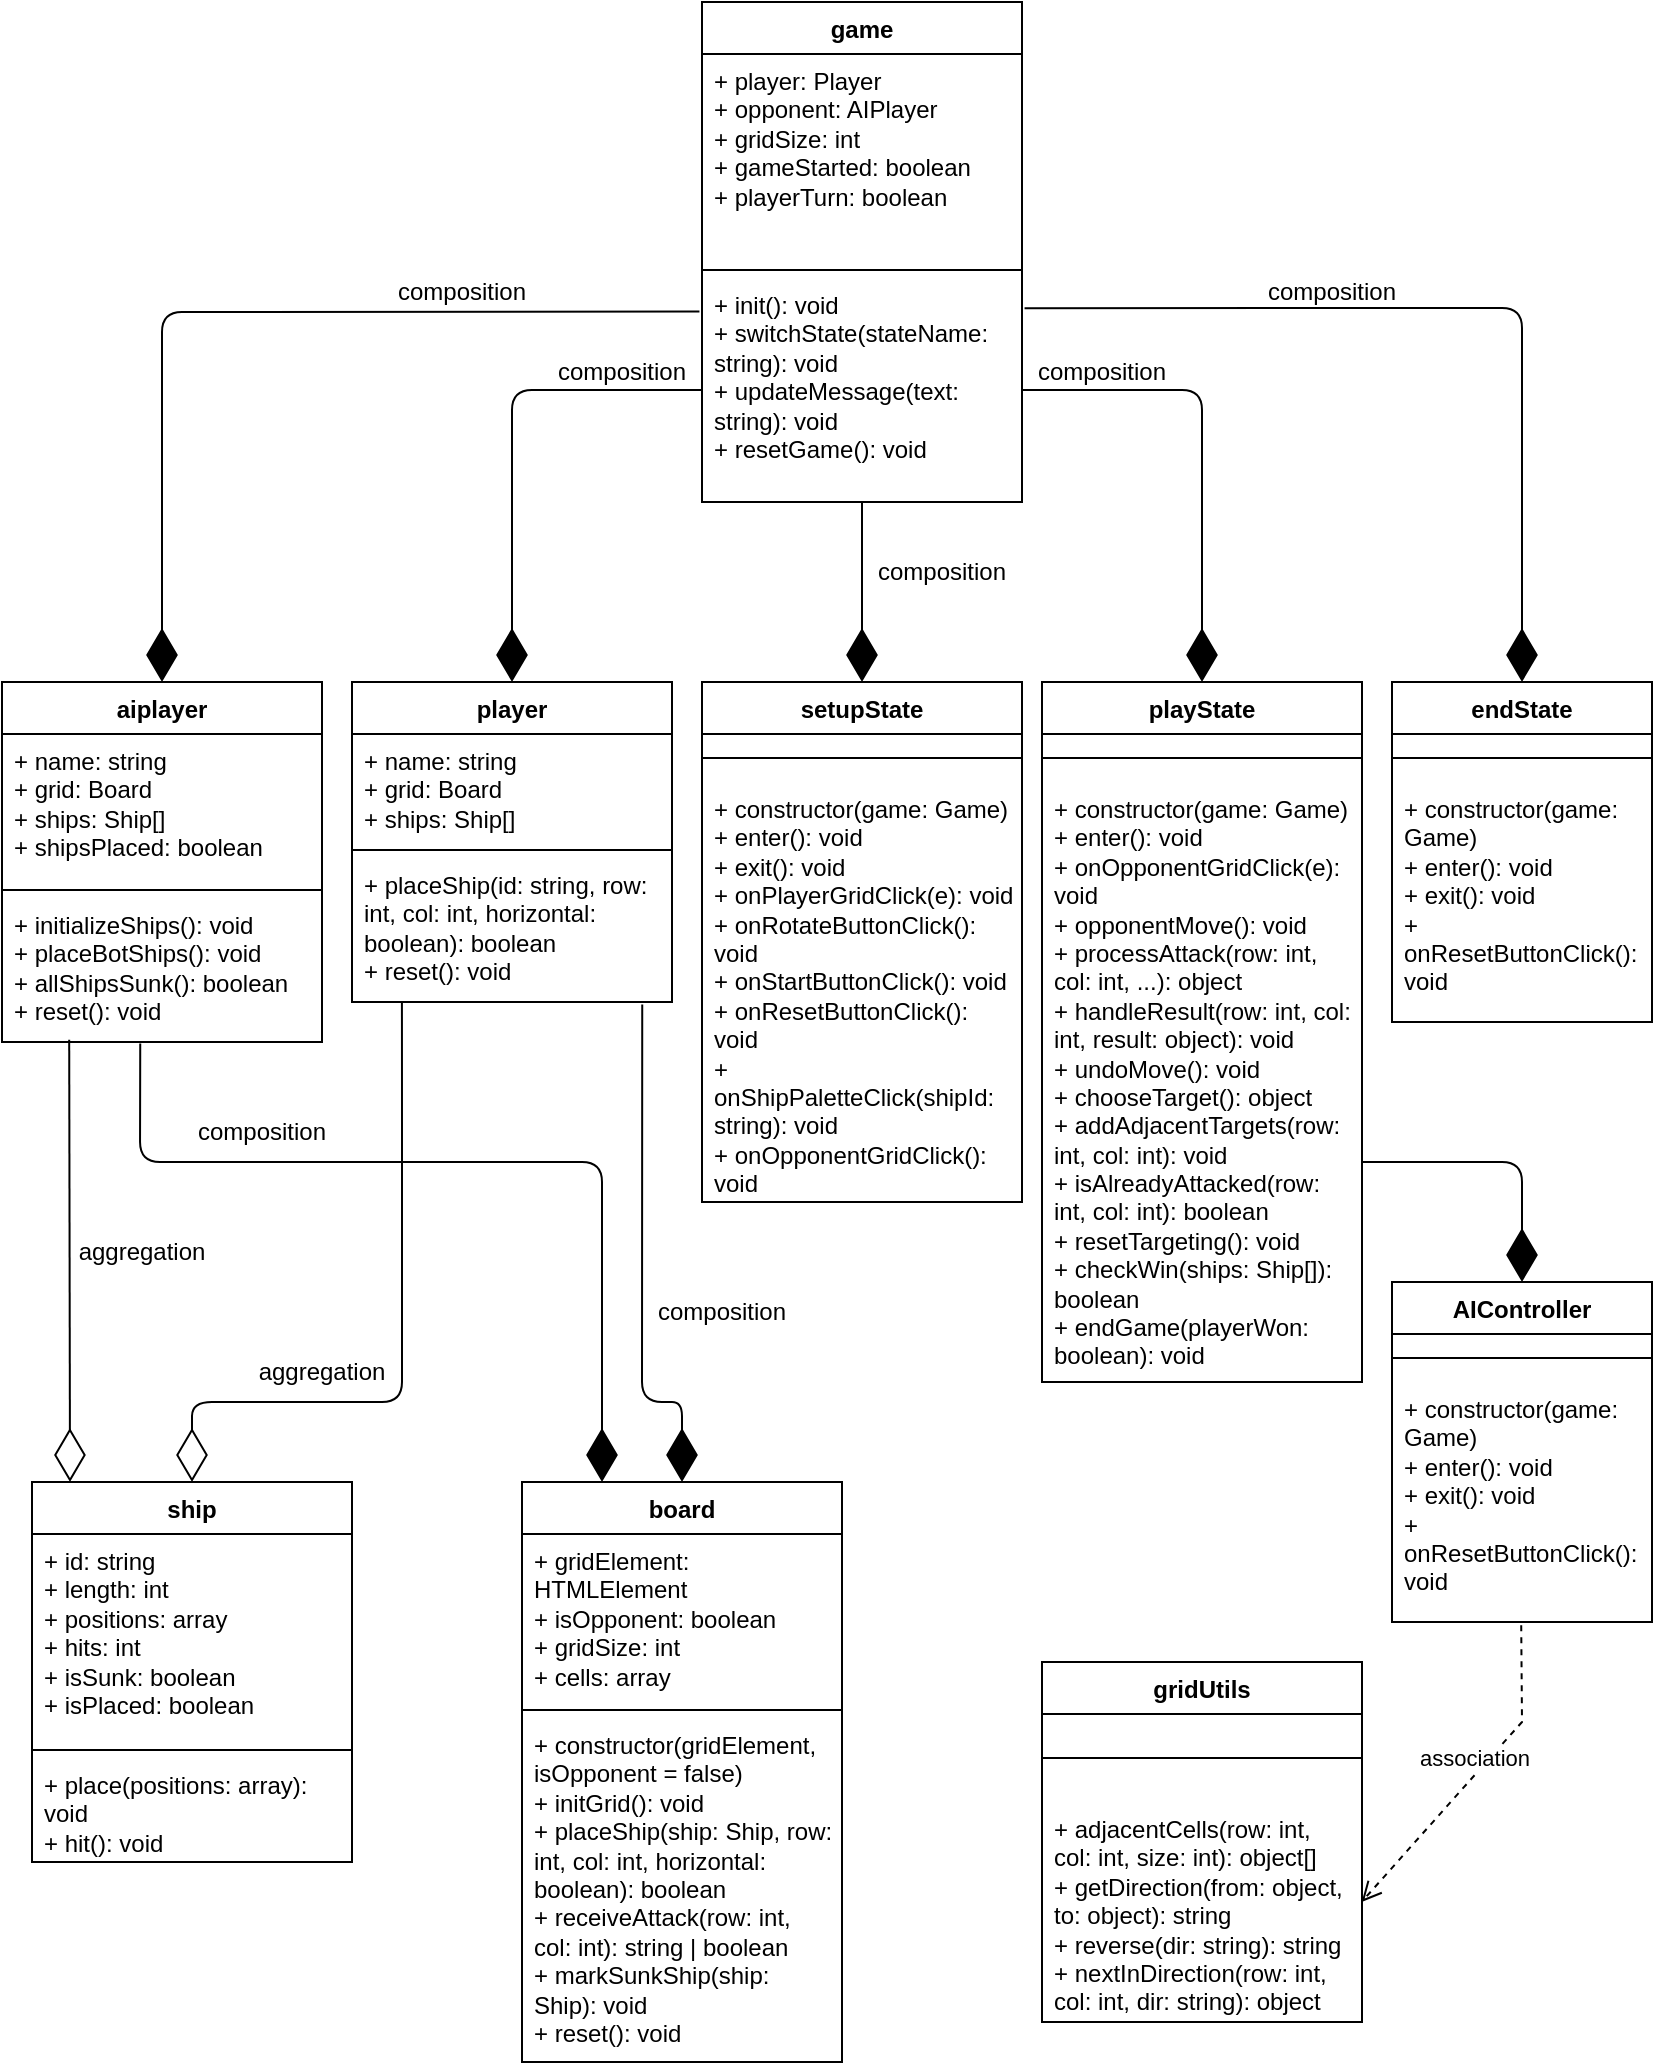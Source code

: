<mxfile>
    <diagram id="vabYMPFkQnssgHv7mL40" name="Page-2">
        <mxGraphModel dx="405" dy="751" grid="1" gridSize="10" guides="1" tooltips="1" connect="1" arrows="1" fold="1" page="1" pageScale="1" pageWidth="850" pageHeight="1100" math="0" shadow="0">
            <root>
                <mxCell id="0"/>
                <mxCell id="1" parent="0"/>
                <mxCell id="3m-LJhXc09wbWOtRdhgQ-13" value="game" style="swimlane;fontStyle=1;align=center;verticalAlign=top;childLayout=stackLayout;horizontal=1;startSize=26;horizontalStack=0;resizeParent=1;resizeParentMax=0;resizeLast=0;collapsible=1;marginBottom=0;whiteSpace=wrap;html=1;" parent="1" vertex="1">
                    <mxGeometry x="360" y="20" width="160" height="250" as="geometry"/>
                </mxCell>
                <mxCell id="3m-LJhXc09wbWOtRdhgQ-14" value="+ player: Player&amp;nbsp;&lt;div&gt;+ opponent: AIPlayer&lt;/div&gt;&lt;div&gt;+ gridSize: int&lt;/div&gt;&lt;div&gt;+ gameStarted: boolean&lt;/div&gt;&lt;div&gt;+ playerTurn: boolean&lt;/div&gt;" style="text;strokeColor=none;fillColor=none;align=left;verticalAlign=top;spacingLeft=4;spacingRight=4;overflow=hidden;rotatable=0;points=[[0,0.5],[1,0.5]];portConstraint=eastwest;whiteSpace=wrap;html=1;" parent="3m-LJhXc09wbWOtRdhgQ-13" vertex="1">
                    <mxGeometry y="26" width="160" height="104" as="geometry"/>
                </mxCell>
                <mxCell id="3m-LJhXc09wbWOtRdhgQ-15" value="" style="line;strokeWidth=1;fillColor=none;align=left;verticalAlign=middle;spacingTop=-1;spacingLeft=3;spacingRight=3;rotatable=0;labelPosition=right;points=[];portConstraint=eastwest;strokeColor=inherit;" parent="3m-LJhXc09wbWOtRdhgQ-13" vertex="1">
                    <mxGeometry y="130" width="160" height="8" as="geometry"/>
                </mxCell>
                <mxCell id="3m-LJhXc09wbWOtRdhgQ-16" value="+ init(): void&lt;div&gt;+ switchState(stateName: string): void&lt;/div&gt;&lt;div&gt;+&amp;nbsp;&lt;span style=&quot;background-color: transparent;&quot;&gt;updateMessage(text: string): void&lt;/span&gt;&lt;/div&gt;&lt;div&gt;+ resetGame(): void&lt;/div&gt;" style="text;strokeColor=none;fillColor=none;align=left;verticalAlign=top;spacingLeft=4;spacingRight=4;overflow=hidden;rotatable=0;points=[[0,0.5],[1,0.5]];portConstraint=eastwest;whiteSpace=wrap;html=1;" parent="3m-LJhXc09wbWOtRdhgQ-13" vertex="1">
                    <mxGeometry y="138" width="160" height="112" as="geometry"/>
                </mxCell>
                <mxCell id="3m-LJhXc09wbWOtRdhgQ-21" value="player" style="swimlane;fontStyle=1;align=center;verticalAlign=top;childLayout=stackLayout;horizontal=1;startSize=26;horizontalStack=0;resizeParent=1;resizeParentMax=0;resizeLast=0;collapsible=1;marginBottom=0;whiteSpace=wrap;html=1;" parent="1" vertex="1">
                    <mxGeometry x="185" y="360" width="160" height="160" as="geometry"/>
                </mxCell>
                <mxCell id="3m-LJhXc09wbWOtRdhgQ-22" value="&lt;div&gt;&lt;font color=&quot;#000000&quot;&gt;+ name: string&lt;/font&gt;&lt;/div&gt;&lt;div&gt;&lt;font color=&quot;#000000&quot;&gt;+ grid: Board&lt;/font&gt;&lt;/div&gt;&lt;div&gt;&lt;font color=&quot;#000000&quot;&gt;+ ships: Ship[]&lt;/font&gt;&lt;/div&gt;" style="text;strokeColor=none;fillColor=none;align=left;verticalAlign=top;spacingLeft=4;spacingRight=4;overflow=hidden;rotatable=0;points=[[0,0.5],[1,0.5]];portConstraint=eastwest;whiteSpace=wrap;html=1;" parent="3m-LJhXc09wbWOtRdhgQ-21" vertex="1">
                    <mxGeometry y="26" width="160" height="54" as="geometry"/>
                </mxCell>
                <mxCell id="3m-LJhXc09wbWOtRdhgQ-23" value="" style="line;strokeWidth=1;fillColor=none;align=left;verticalAlign=middle;spacingTop=-1;spacingLeft=3;spacingRight=3;rotatable=0;labelPosition=right;points=[];portConstraint=eastwest;strokeColor=inherit;" parent="3m-LJhXc09wbWOtRdhgQ-21" vertex="1">
                    <mxGeometry y="80" width="160" height="8" as="geometry"/>
                </mxCell>
                <mxCell id="3m-LJhXc09wbWOtRdhgQ-24" value="&lt;div&gt;&lt;font color=&quot;#000000&quot;&gt;+ placeShip(id: string, row: int, col: int, horizontal: boolean): boolean&lt;/font&gt;&lt;/div&gt;&lt;div&gt;&lt;font color=&quot;#000000&quot;&gt;+ reset(): void&lt;/font&gt;&lt;/div&gt;" style="text;strokeColor=none;fillColor=none;align=left;verticalAlign=top;spacingLeft=4;spacingRight=4;overflow=hidden;rotatable=0;points=[[0,0.5],[1,0.5]];portConstraint=eastwest;whiteSpace=wrap;html=1;" parent="3m-LJhXc09wbWOtRdhgQ-21" vertex="1">
                    <mxGeometry y="88" width="160" height="72" as="geometry"/>
                </mxCell>
                <mxCell id="3m-LJhXc09wbWOtRdhgQ-25" value="aiplayer" style="swimlane;fontStyle=1;align=center;verticalAlign=top;childLayout=stackLayout;horizontal=1;startSize=26;horizontalStack=0;resizeParent=1;resizeParentMax=0;resizeLast=0;collapsible=1;marginBottom=0;whiteSpace=wrap;html=1;" parent="1" vertex="1">
                    <mxGeometry x="10" y="360" width="160" height="180" as="geometry"/>
                </mxCell>
                <mxCell id="3m-LJhXc09wbWOtRdhgQ-26" value="&lt;div&gt;&lt;font color=&quot;#000000&quot;&gt;+ name: string&lt;/font&gt;&lt;/div&gt;&lt;div&gt;&lt;font color=&quot;#000000&quot;&gt;+ grid: Board&lt;/font&gt;&lt;/div&gt;&lt;div&gt;&lt;font color=&quot;#000000&quot;&gt;+ ships: Ship[]&lt;/font&gt;&lt;/div&gt;&lt;div&gt;&lt;font color=&quot;#000000&quot;&gt;+ shipsPlaced: boolean&lt;/font&gt;&lt;/div&gt;" style="text;strokeColor=none;fillColor=none;align=left;verticalAlign=top;spacingLeft=4;spacingRight=4;overflow=hidden;rotatable=0;points=[[0,0.5],[1,0.5]];portConstraint=eastwest;whiteSpace=wrap;html=1;" parent="3m-LJhXc09wbWOtRdhgQ-25" vertex="1">
                    <mxGeometry y="26" width="160" height="74" as="geometry"/>
                </mxCell>
                <mxCell id="3m-LJhXc09wbWOtRdhgQ-27" value="" style="line;strokeWidth=1;fillColor=none;align=left;verticalAlign=middle;spacingTop=-1;spacingLeft=3;spacingRight=3;rotatable=0;labelPosition=right;points=[];portConstraint=eastwest;strokeColor=inherit;" parent="3m-LJhXc09wbWOtRdhgQ-25" vertex="1">
                    <mxGeometry y="100" width="160" height="8" as="geometry"/>
                </mxCell>
                <mxCell id="3m-LJhXc09wbWOtRdhgQ-28" value="&lt;div&gt;&lt;font color=&quot;#000000&quot;&gt;+ initializeShips(): void&lt;/font&gt;&lt;/div&gt;&lt;div&gt;&lt;font color=&quot;#000000&quot;&gt;+ placeBotShips(): void&lt;/font&gt;&lt;/div&gt;&lt;div&gt;&lt;font color=&quot;#000000&quot;&gt;+ allShipsSunk(): boolean&lt;/font&gt;&lt;/div&gt;&lt;div&gt;&lt;font color=&quot;#000000&quot;&gt;+ reset(): void&lt;/font&gt;&lt;/div&gt;" style="text;strokeColor=none;fillColor=none;align=left;verticalAlign=top;spacingLeft=4;spacingRight=4;overflow=hidden;rotatable=0;points=[[0,0.5],[1,0.5]];portConstraint=eastwest;whiteSpace=wrap;html=1;" parent="3m-LJhXc09wbWOtRdhgQ-25" vertex="1">
                    <mxGeometry y="108" width="160" height="72" as="geometry"/>
                </mxCell>
                <mxCell id="3m-LJhXc09wbWOtRdhgQ-29" value="board" style="swimlane;fontStyle=1;align=center;verticalAlign=top;childLayout=stackLayout;horizontal=1;startSize=26;horizontalStack=0;resizeParent=1;resizeParentMax=0;resizeLast=0;collapsible=1;marginBottom=0;whiteSpace=wrap;html=1;" parent="1" vertex="1">
                    <mxGeometry x="270" y="760" width="160" height="290" as="geometry"/>
                </mxCell>
                <mxCell id="3m-LJhXc09wbWOtRdhgQ-30" value="&lt;div&gt;&lt;font color=&quot;#000000&quot;&gt;+ gridElement: HTMLElement&lt;/font&gt;&lt;/div&gt;&lt;div&gt;&lt;font color=&quot;#000000&quot;&gt;+ isOpponent: boolean&lt;/font&gt;&lt;/div&gt;&lt;div&gt;&lt;font color=&quot;#000000&quot;&gt;+ gridSize: int&lt;/font&gt;&lt;/div&gt;&lt;div&gt;&lt;font color=&quot;#000000&quot;&gt;+ cells: array&lt;/font&gt;&lt;/div&gt;" style="text;strokeColor=none;fillColor=none;align=left;verticalAlign=top;spacingLeft=4;spacingRight=4;overflow=hidden;rotatable=0;points=[[0,0.5],[1,0.5]];portConstraint=eastwest;whiteSpace=wrap;html=1;" parent="3m-LJhXc09wbWOtRdhgQ-29" vertex="1">
                    <mxGeometry y="26" width="160" height="84" as="geometry"/>
                </mxCell>
                <mxCell id="3m-LJhXc09wbWOtRdhgQ-31" value="" style="line;strokeWidth=1;fillColor=none;align=left;verticalAlign=middle;spacingTop=-1;spacingLeft=3;spacingRight=3;rotatable=0;labelPosition=right;points=[];portConstraint=eastwest;strokeColor=inherit;" parent="3m-LJhXc09wbWOtRdhgQ-29" vertex="1">
                    <mxGeometry y="110" width="160" height="8" as="geometry"/>
                </mxCell>
                <mxCell id="3m-LJhXc09wbWOtRdhgQ-32" value="&lt;div&gt;&lt;font color=&quot;#000000&quot;&gt;+ constructor(gridElement, isOpponent = false)&lt;/font&gt;&lt;/div&gt;&lt;div&gt;&lt;font color=&quot;#000000&quot;&gt;+ initGrid(): void&lt;/font&gt;&lt;/div&gt;&lt;div&gt;&lt;font color=&quot;#000000&quot;&gt;+ placeShip(ship: Ship, row: int, col: int, horizontal: boolean): boolean&lt;/font&gt;&lt;/div&gt;&lt;div&gt;&lt;font color=&quot;#000000&quot;&gt;+ receiveAttack(row: int, col: int): string | boolean&lt;/font&gt;&lt;/div&gt;&lt;div&gt;&lt;font color=&quot;#000000&quot;&gt;+ markSunkShip(ship: Ship): void&lt;/font&gt;&lt;/div&gt;&lt;div&gt;&lt;font color=&quot;#000000&quot;&gt;+ reset(): void&lt;/font&gt;&lt;/div&gt;" style="text;strokeColor=none;fillColor=none;align=left;verticalAlign=top;spacingLeft=4;spacingRight=4;overflow=hidden;rotatable=0;points=[[0,0.5],[1,0.5]];portConstraint=eastwest;whiteSpace=wrap;html=1;" parent="3m-LJhXc09wbWOtRdhgQ-29" vertex="1">
                    <mxGeometry y="118" width="160" height="172" as="geometry"/>
                </mxCell>
                <mxCell id="3m-LJhXc09wbWOtRdhgQ-33" value="ship" style="swimlane;fontStyle=1;align=center;verticalAlign=top;childLayout=stackLayout;horizontal=1;startSize=26;horizontalStack=0;resizeParent=1;resizeParentMax=0;resizeLast=0;collapsible=1;marginBottom=0;whiteSpace=wrap;html=1;" parent="1" vertex="1">
                    <mxGeometry x="25" y="760" width="160" height="190" as="geometry"/>
                </mxCell>
                <mxCell id="3m-LJhXc09wbWOtRdhgQ-34" value="&lt;div&gt;&lt;font color=&quot;#000000&quot;&gt;+ id: string&lt;/font&gt;&lt;/div&gt;&lt;div&gt;&lt;font color=&quot;#000000&quot;&gt;+ length: int&lt;/font&gt;&lt;/div&gt;&lt;div&gt;&lt;font color=&quot;#000000&quot;&gt;+ positions: array&lt;/font&gt;&lt;/div&gt;&lt;div&gt;&lt;font color=&quot;#000000&quot;&gt;+ hits: int&lt;/font&gt;&lt;/div&gt;&lt;div&gt;&lt;font color=&quot;#000000&quot;&gt;+ isSunk: boolean&lt;/font&gt;&lt;/div&gt;&lt;div&gt;&lt;font color=&quot;#000000&quot;&gt;+ isPlaced: boolean&lt;/font&gt;&lt;/div&gt;" style="text;strokeColor=none;fillColor=none;align=left;verticalAlign=top;spacingLeft=4;spacingRight=4;overflow=hidden;rotatable=0;points=[[0,0.5],[1,0.5]];portConstraint=eastwest;whiteSpace=wrap;html=1;" parent="3m-LJhXc09wbWOtRdhgQ-33" vertex="1">
                    <mxGeometry y="26" width="160" height="104" as="geometry"/>
                </mxCell>
                <mxCell id="3m-LJhXc09wbWOtRdhgQ-35" value="" style="line;strokeWidth=1;fillColor=none;align=left;verticalAlign=middle;spacingTop=-1;spacingLeft=3;spacingRight=3;rotatable=0;labelPosition=right;points=[];portConstraint=eastwest;strokeColor=inherit;" parent="3m-LJhXc09wbWOtRdhgQ-33" vertex="1">
                    <mxGeometry y="130" width="160" height="8" as="geometry"/>
                </mxCell>
                <mxCell id="3m-LJhXc09wbWOtRdhgQ-36" value="&lt;div&gt;&lt;font color=&quot;#000000&quot;&gt;+ place(positions: array): void&lt;/font&gt;&lt;/div&gt;&lt;div&gt;&lt;font color=&quot;#000000&quot;&gt;+ hit(): void&lt;/font&gt;&lt;/div&gt;" style="text;strokeColor=none;fillColor=none;align=left;verticalAlign=top;spacingLeft=4;spacingRight=4;overflow=hidden;rotatable=0;points=[[0,0.5],[1,0.5]];portConstraint=eastwest;whiteSpace=wrap;html=1;" parent="3m-LJhXc09wbWOtRdhgQ-33" vertex="1">
                    <mxGeometry y="138" width="160" height="52" as="geometry"/>
                </mxCell>
                <mxCell id="3m-LJhXc09wbWOtRdhgQ-37" value="gridUtils" style="swimlane;fontStyle=1;align=center;verticalAlign=top;childLayout=stackLayout;horizontal=1;startSize=26;horizontalStack=0;resizeParent=1;resizeParentMax=0;resizeLast=0;collapsible=1;marginBottom=0;whiteSpace=wrap;html=1;" parent="1" vertex="1">
                    <mxGeometry x="530" y="850" width="160" height="180" as="geometry"/>
                </mxCell>
                <mxCell id="3m-LJhXc09wbWOtRdhgQ-39" value="" style="line;strokeWidth=1;fillColor=none;align=left;verticalAlign=middle;spacingTop=-1;spacingLeft=3;spacingRight=3;rotatable=0;labelPosition=right;points=[];portConstraint=eastwest;strokeColor=inherit;" parent="3m-LJhXc09wbWOtRdhgQ-37" vertex="1">
                    <mxGeometry y="26" width="160" height="44" as="geometry"/>
                </mxCell>
                <mxCell id="3m-LJhXc09wbWOtRdhgQ-40" value="&lt;div&gt;&lt;font color=&quot;#000000&quot;&gt;+ adjacentCells(row: int, col: int, size: int): object[]&lt;/font&gt;&lt;/div&gt;&lt;div&gt;&lt;font color=&quot;#000000&quot;&gt;+ getDirection(from: object, to: object): string&lt;/font&gt;&lt;/div&gt;&lt;div&gt;&lt;font color=&quot;#000000&quot;&gt;+ reverse(dir: string): string&lt;/font&gt;&lt;/div&gt;&lt;div&gt;&lt;font color=&quot;#000000&quot;&gt;+ nextInDirection(row: int, col: int, dir: string): object&lt;/font&gt;&lt;/div&gt;" style="text;strokeColor=none;fillColor=none;align=left;verticalAlign=top;spacingLeft=4;spacingRight=4;overflow=hidden;rotatable=0;points=[[0,0.5],[1,0.5]];portConstraint=eastwest;whiteSpace=wrap;html=1;" parent="3m-LJhXc09wbWOtRdhgQ-37" vertex="1">
                    <mxGeometry y="70" width="160" height="110" as="geometry"/>
                </mxCell>
                <mxCell id="3m-LJhXc09wbWOtRdhgQ-42" value="setupState" style="swimlane;fontStyle=1;align=center;verticalAlign=top;childLayout=stackLayout;horizontal=1;startSize=26;horizontalStack=0;resizeParent=1;resizeParentMax=0;resizeLast=0;collapsible=1;marginBottom=0;whiteSpace=wrap;html=1;" parent="1" vertex="1">
                    <mxGeometry x="360" y="360" width="160" height="260" as="geometry"/>
                </mxCell>
                <mxCell id="3m-LJhXc09wbWOtRdhgQ-44" value="" style="line;strokeWidth=1;fillColor=none;align=left;verticalAlign=middle;spacingTop=-1;spacingLeft=3;spacingRight=3;rotatable=0;labelPosition=right;points=[];portConstraint=eastwest;strokeColor=inherit;" parent="3m-LJhXc09wbWOtRdhgQ-42" vertex="1">
                    <mxGeometry y="26" width="160" height="24" as="geometry"/>
                </mxCell>
                <mxCell id="3m-LJhXc09wbWOtRdhgQ-45" value="&lt;div&gt;&lt;div&gt;&lt;font color=&quot;#000000&quot;&gt;+ constructor(game: Game)&lt;/font&gt;&lt;/div&gt;&lt;div&gt;&lt;font color=&quot;#000000&quot;&gt;+ enter(): void&lt;/font&gt;&lt;/div&gt;&lt;div&gt;&lt;font color=&quot;#000000&quot;&gt;+ exit(): void&lt;/font&gt;&lt;/div&gt;&lt;div&gt;&lt;font color=&quot;#000000&quot;&gt;+ onPlayerGridClick(e): void&lt;/font&gt;&lt;/div&gt;&lt;div&gt;&lt;font color=&quot;#000000&quot;&gt;+ onRotateButtonClick(): void&lt;/font&gt;&lt;/div&gt;&lt;div&gt;&lt;font color=&quot;#000000&quot;&gt;+ onStartButtonClick(): void&lt;/font&gt;&lt;/div&gt;&lt;div&gt;&lt;font color=&quot;#000000&quot;&gt;+ onResetButtonClick(): void&lt;/font&gt;&lt;/div&gt;&lt;div&gt;&lt;font color=&quot;#000000&quot;&gt;+ onShipPaletteClick(shipId: string): void&lt;/font&gt;&lt;/div&gt;&lt;div&gt;&lt;font color=&quot;#000000&quot;&gt;+ onOpponentGridClick(): void&lt;/font&gt;&lt;/div&gt;&lt;/div&gt;&lt;div&gt;&lt;br&gt;&lt;/div&gt;" style="text;strokeColor=none;fillColor=none;align=left;verticalAlign=top;spacingLeft=4;spacingRight=4;overflow=hidden;rotatable=0;points=[[0,0.5],[1,0.5]];portConstraint=eastwest;whiteSpace=wrap;html=1;" parent="3m-LJhXc09wbWOtRdhgQ-42" vertex="1">
                    <mxGeometry y="50" width="160" height="210" as="geometry"/>
                </mxCell>
                <mxCell id="3m-LJhXc09wbWOtRdhgQ-46" value="endState" style="swimlane;fontStyle=1;align=center;verticalAlign=top;childLayout=stackLayout;horizontal=1;startSize=26;horizontalStack=0;resizeParent=1;resizeParentMax=0;resizeLast=0;collapsible=1;marginBottom=0;whiteSpace=wrap;html=1;" parent="1" vertex="1">
                    <mxGeometry x="705" y="360" width="130" height="170" as="geometry"/>
                </mxCell>
                <mxCell id="3m-LJhXc09wbWOtRdhgQ-47" value="" style="line;strokeWidth=1;fillColor=none;align=left;verticalAlign=middle;spacingTop=-1;spacingLeft=3;spacingRight=3;rotatable=0;labelPosition=right;points=[];portConstraint=eastwest;strokeColor=inherit;" parent="3m-LJhXc09wbWOtRdhgQ-46" vertex="1">
                    <mxGeometry y="26" width="130" height="24" as="geometry"/>
                </mxCell>
                <mxCell id="3m-LJhXc09wbWOtRdhgQ-48" value="&lt;div&gt;&lt;div&gt;&lt;font color=&quot;#000000&quot;&gt;+ constructor(game: Game)&lt;/font&gt;&lt;/div&gt;&lt;div&gt;&lt;font color=&quot;#000000&quot;&gt;+ enter(): void&lt;/font&gt;&lt;/div&gt;&lt;div&gt;&lt;font color=&quot;#000000&quot;&gt;+ exit(): void&lt;/font&gt;&lt;/div&gt;&lt;div&gt;&lt;font color=&quot;#000000&quot;&gt;+ onResetButtonClick(): void&lt;/font&gt;&lt;/div&gt;&lt;/div&gt;&lt;div&gt;&lt;br&gt;&lt;/div&gt;" style="text;strokeColor=none;fillColor=none;align=left;verticalAlign=top;spacingLeft=4;spacingRight=4;overflow=hidden;rotatable=0;points=[[0,0.5],[1,0.5]];portConstraint=eastwest;whiteSpace=wrap;html=1;" parent="3m-LJhXc09wbWOtRdhgQ-46" vertex="1">
                    <mxGeometry y="50" width="130" height="120" as="geometry"/>
                </mxCell>
                <mxCell id="3m-LJhXc09wbWOtRdhgQ-49" value="playState" style="swimlane;fontStyle=1;align=center;verticalAlign=top;childLayout=stackLayout;horizontal=1;startSize=26;horizontalStack=0;resizeParent=1;resizeParentMax=0;resizeLast=0;collapsible=1;marginBottom=0;whiteSpace=wrap;html=1;" parent="1" vertex="1">
                    <mxGeometry x="530" y="360" width="160" height="350" as="geometry"/>
                </mxCell>
                <mxCell id="3m-LJhXc09wbWOtRdhgQ-50" value="" style="line;strokeWidth=1;fillColor=none;align=left;verticalAlign=middle;spacingTop=-1;spacingLeft=3;spacingRight=3;rotatable=0;labelPosition=right;points=[];portConstraint=eastwest;strokeColor=inherit;" parent="3m-LJhXc09wbWOtRdhgQ-49" vertex="1">
                    <mxGeometry y="26" width="160" height="24" as="geometry"/>
                </mxCell>
                <mxCell id="3m-LJhXc09wbWOtRdhgQ-51" value="&lt;div&gt;&lt;div&gt;&lt;div&gt;&lt;font color=&quot;#000000&quot;&gt;+ constructor(game: Game)&lt;/font&gt;&lt;/div&gt;&lt;div&gt;&lt;font color=&quot;#000000&quot;&gt;+ enter(): void&lt;/font&gt;&lt;/div&gt;&lt;div&gt;&lt;font color=&quot;#000000&quot;&gt;+ onOpponentGridClick(e): void&lt;/font&gt;&lt;/div&gt;&lt;div&gt;&lt;font color=&quot;#000000&quot;&gt;+ opponentMove(): void&lt;/font&gt;&lt;/div&gt;&lt;div&gt;&lt;font color=&quot;#000000&quot;&gt;+ processAttack(row: int, col: int, ...): object&lt;/font&gt;&lt;/div&gt;&lt;div&gt;&lt;font color=&quot;#000000&quot;&gt;+ handleResult(row: int, col: int, result: object): void&lt;/font&gt;&lt;/div&gt;&lt;div&gt;&lt;font color=&quot;#000000&quot;&gt;+ undoMove(): void&lt;/font&gt;&lt;/div&gt;&lt;div&gt;&lt;font color=&quot;#000000&quot;&gt;+ chooseTarget(): object&lt;/font&gt;&lt;/div&gt;&lt;div&gt;&lt;font color=&quot;#000000&quot;&gt;+ addAdjacentTargets(row: int, col: int): void&lt;/font&gt;&lt;/div&gt;&lt;div&gt;&lt;font color=&quot;#000000&quot;&gt;+ isAlreadyAttacked(row: int, col: int): boolean&lt;/font&gt;&lt;/div&gt;&lt;div&gt;&lt;font color=&quot;#000000&quot;&gt;+ resetTargeting(): void&lt;/font&gt;&lt;/div&gt;&lt;div&gt;&lt;font color=&quot;#000000&quot;&gt;+ checkWin(ships: Ship[]): boolean&lt;/font&gt;&lt;/div&gt;&lt;div&gt;&lt;font color=&quot;#000000&quot;&gt;+ endGame(playerWon: boolean): void&lt;/font&gt;&lt;/div&gt;&lt;/div&gt;&lt;/div&gt;&lt;div&gt;&lt;br&gt;&lt;/div&gt;" style="text;strokeColor=none;fillColor=none;align=left;verticalAlign=top;spacingLeft=4;spacingRight=4;overflow=hidden;rotatable=0;points=[[0,0.5],[1,0.5]];portConstraint=eastwest;whiteSpace=wrap;html=1;" parent="3m-LJhXc09wbWOtRdhgQ-49" vertex="1">
                    <mxGeometry y="50" width="160" height="300" as="geometry"/>
                </mxCell>
                <mxCell id="3m-LJhXc09wbWOtRdhgQ-60" value="" style="endArrow=diamondThin;endFill=1;endSize=24;html=1;entryX=0.5;entryY=0;entryDx=0;entryDy=0;" parent="1" source="3m-LJhXc09wbWOtRdhgQ-16" target="3m-LJhXc09wbWOtRdhgQ-42" edge="1">
                    <mxGeometry width="160" relative="1" as="geometry">
                        <mxPoint x="260" y="300" as="sourcePoint"/>
                        <mxPoint x="420" y="300" as="targetPoint"/>
                    </mxGeometry>
                </mxCell>
                <mxCell id="3m-LJhXc09wbWOtRdhgQ-61" value="" style="endArrow=diamondThin;endFill=1;endSize=24;html=1;entryX=0.5;entryY=0;entryDx=0;entryDy=0;exitX=0;exitY=0.5;exitDx=0;exitDy=0;" parent="1" source="3m-LJhXc09wbWOtRdhgQ-16" target="3m-LJhXc09wbWOtRdhgQ-21" edge="1">
                    <mxGeometry width="160" relative="1" as="geometry">
                        <mxPoint x="450" y="280" as="sourcePoint"/>
                        <mxPoint x="450" y="370" as="targetPoint"/>
                        <Array as="points">
                            <mxPoint x="265" y="214"/>
                        </Array>
                    </mxGeometry>
                </mxCell>
                <mxCell id="3m-LJhXc09wbWOtRdhgQ-62" value="" style="endArrow=diamondThin;endFill=1;endSize=24;html=1;entryX=0.5;entryY=0;entryDx=0;entryDy=0;exitX=-0.008;exitY=0.15;exitDx=0;exitDy=0;exitPerimeter=0;" parent="1" source="3m-LJhXc09wbWOtRdhgQ-16" target="3m-LJhXc09wbWOtRdhgQ-25" edge="1">
                    <mxGeometry width="160" relative="1" as="geometry">
                        <mxPoint x="460" y="290" as="sourcePoint"/>
                        <mxPoint x="460" y="380" as="targetPoint"/>
                        <Array as="points">
                            <mxPoint x="90" y="175"/>
                        </Array>
                    </mxGeometry>
                </mxCell>
                <mxCell id="3m-LJhXc09wbWOtRdhgQ-63" value="" style="endArrow=diamondThin;endFill=1;endSize=24;html=1;entryX=0.5;entryY=0;entryDx=0;entryDy=0;exitX=1;exitY=0.5;exitDx=0;exitDy=0;" parent="1" source="3m-LJhXc09wbWOtRdhgQ-16" target="3m-LJhXc09wbWOtRdhgQ-49" edge="1">
                    <mxGeometry width="160" relative="1" as="geometry">
                        <mxPoint x="470" y="300" as="sourcePoint"/>
                        <mxPoint x="470" y="390" as="targetPoint"/>
                        <Array as="points">
                            <mxPoint x="610" y="214"/>
                        </Array>
                    </mxGeometry>
                </mxCell>
                <mxCell id="3m-LJhXc09wbWOtRdhgQ-64" value="" style="endArrow=diamondThin;endFill=1;endSize=24;html=1;entryX=0.5;entryY=0;entryDx=0;entryDy=0;exitX=1.008;exitY=0.135;exitDx=0;exitDy=0;exitPerimeter=0;" parent="1" source="3m-LJhXc09wbWOtRdhgQ-16" target="3m-LJhXc09wbWOtRdhgQ-46" edge="1">
                    <mxGeometry width="160" relative="1" as="geometry">
                        <mxPoint x="480" y="310" as="sourcePoint"/>
                        <mxPoint x="480" y="400" as="targetPoint"/>
                        <Array as="points">
                            <mxPoint x="770" y="173"/>
                        </Array>
                    </mxGeometry>
                </mxCell>
                <mxCell id="3m-LJhXc09wbWOtRdhgQ-65" value="" style="endArrow=diamondThin;endFill=1;endSize=24;html=1;entryX=0.5;entryY=0;entryDx=0;entryDy=0;exitX=0.907;exitY=1.018;exitDx=0;exitDy=0;exitPerimeter=0;" parent="1" source="3m-LJhXc09wbWOtRdhgQ-24" target="3m-LJhXc09wbWOtRdhgQ-29" edge="1">
                    <mxGeometry width="160" relative="1" as="geometry">
                        <mxPoint x="490" y="320" as="sourcePoint"/>
                        <mxPoint x="490" y="410" as="targetPoint"/>
                        <Array as="points">
                            <mxPoint x="330" y="720"/>
                            <mxPoint x="350" y="720"/>
                        </Array>
                    </mxGeometry>
                </mxCell>
                <mxCell id="3m-LJhXc09wbWOtRdhgQ-66" value="" style="endArrow=diamondThin;endFill=0;endSize=24;html=1;exitX=0.156;exitY=0.996;exitDx=0;exitDy=0;exitPerimeter=0;entryX=0.5;entryY=0;entryDx=0;entryDy=0;" parent="1" source="3m-LJhXc09wbWOtRdhgQ-24" target="3m-LJhXc09wbWOtRdhgQ-33" edge="1">
                    <mxGeometry width="160" relative="1" as="geometry">
                        <mxPoint x="180" y="640" as="sourcePoint"/>
                        <mxPoint x="340" y="640" as="targetPoint"/>
                        <Array as="points">
                            <mxPoint x="210" y="570"/>
                            <mxPoint x="210" y="720"/>
                            <mxPoint x="105" y="720"/>
                        </Array>
                    </mxGeometry>
                </mxCell>
                <mxCell id="3m-LJhXc09wbWOtRdhgQ-67" value="" style="endArrow=diamondThin;endFill=1;endSize=24;html=1;exitX=0.432;exitY=1.01;exitDx=0;exitDy=0;exitPerimeter=0;entryX=0.25;entryY=0;entryDx=0;entryDy=0;" parent="1" source="3m-LJhXc09wbWOtRdhgQ-28" target="3m-LJhXc09wbWOtRdhgQ-29" edge="1">
                    <mxGeometry width="160" relative="1" as="geometry">
                        <mxPoint x="120" y="630" as="sourcePoint"/>
                        <mxPoint x="280" y="630" as="targetPoint"/>
                        <Array as="points">
                            <mxPoint x="79" y="600"/>
                            <mxPoint x="240" y="600"/>
                            <mxPoint x="310" y="600"/>
                        </Array>
                    </mxGeometry>
                </mxCell>
                <mxCell id="3m-LJhXc09wbWOtRdhgQ-68" value="" style="endArrow=diamondThin;endFill=0;endSize=24;html=1;exitX=0.21;exitY=0.984;exitDx=0;exitDy=0;exitPerimeter=0;" parent="1" source="3m-LJhXc09wbWOtRdhgQ-28" edge="1">
                    <mxGeometry width="160" relative="1" as="geometry">
                        <mxPoint x="120" y="630" as="sourcePoint"/>
                        <mxPoint x="44" y="760" as="targetPoint"/>
                    </mxGeometry>
                </mxCell>
                <mxCell id="3m-LJhXc09wbWOtRdhgQ-70" value="composition" style="text;html=1;align=center;verticalAlign=middle;whiteSpace=wrap;rounded=0;" parent="1" vertex="1">
                    <mxGeometry x="110" y="570" width="60" height="30" as="geometry"/>
                </mxCell>
                <mxCell id="3m-LJhXc09wbWOtRdhgQ-72" value="aggregation" style="text;html=1;align=center;verticalAlign=middle;whiteSpace=wrap;rounded=0;" parent="1" vertex="1">
                    <mxGeometry x="140" y="690" width="60" height="30" as="geometry"/>
                </mxCell>
                <mxCell id="3m-LJhXc09wbWOtRdhgQ-73" value="aggregation" style="text;html=1;align=center;verticalAlign=middle;whiteSpace=wrap;rounded=0;" parent="1" vertex="1">
                    <mxGeometry x="50" y="630" width="60" height="30" as="geometry"/>
                </mxCell>
                <mxCell id="3m-LJhXc09wbWOtRdhgQ-74" value="composition" style="text;html=1;align=center;verticalAlign=middle;whiteSpace=wrap;rounded=0;" parent="1" vertex="1">
                    <mxGeometry x="340" y="660" width="60" height="30" as="geometry"/>
                </mxCell>
                <mxCell id="3m-LJhXc09wbWOtRdhgQ-75" value="composition" style="text;html=1;align=center;verticalAlign=middle;whiteSpace=wrap;rounded=0;" parent="1" vertex="1">
                    <mxGeometry x="450" y="290" width="60" height="30" as="geometry"/>
                </mxCell>
                <mxCell id="3m-LJhXc09wbWOtRdhgQ-76" value="composition" style="text;html=1;align=center;verticalAlign=middle;whiteSpace=wrap;rounded=0;" parent="1" vertex="1">
                    <mxGeometry x="530" y="190" width="60" height="30" as="geometry"/>
                </mxCell>
                <mxCell id="3m-LJhXc09wbWOtRdhgQ-77" value="composition" style="text;html=1;align=center;verticalAlign=middle;whiteSpace=wrap;rounded=0;" parent="1" vertex="1">
                    <mxGeometry x="645" y="150" width="60" height="30" as="geometry"/>
                </mxCell>
                <mxCell id="3m-LJhXc09wbWOtRdhgQ-78" value="composition" style="text;html=1;align=center;verticalAlign=middle;whiteSpace=wrap;rounded=0;" parent="1" vertex="1">
                    <mxGeometry x="290" y="190" width="60" height="30" as="geometry"/>
                </mxCell>
                <mxCell id="3m-LJhXc09wbWOtRdhgQ-79" value="composition" style="text;html=1;align=center;verticalAlign=middle;whiteSpace=wrap;rounded=0;" parent="1" vertex="1">
                    <mxGeometry x="210" y="150" width="60" height="30" as="geometry"/>
                </mxCell>
                <mxCell id="2" value="AIController" style="swimlane;fontStyle=1;align=center;verticalAlign=top;childLayout=stackLayout;horizontal=1;startSize=26;horizontalStack=0;resizeParent=1;resizeParentMax=0;resizeLast=0;collapsible=1;marginBottom=0;whiteSpace=wrap;html=1;" vertex="1" parent="1">
                    <mxGeometry x="705" y="660" width="130" height="170" as="geometry"/>
                </mxCell>
                <mxCell id="5" value="" style="endArrow=diamondThin;endFill=1;endSize=24;html=1;entryX=0.5;entryY=0;entryDx=0;entryDy=0;exitX=1;exitY=0.5;exitDx=0;exitDy=0;" edge="1" parent="2" target="2">
                    <mxGeometry width="160" relative="1" as="geometry">
                        <mxPoint x="-15" y="-60" as="sourcePoint"/>
                        <mxPoint x="75" y="86" as="targetPoint"/>
                        <Array as="points">
                            <mxPoint x="65" y="-60"/>
                        </Array>
                    </mxGeometry>
                </mxCell>
                <mxCell id="3" value="" style="line;strokeWidth=1;fillColor=none;align=left;verticalAlign=middle;spacingTop=-1;spacingLeft=3;spacingRight=3;rotatable=0;labelPosition=right;points=[];portConstraint=eastwest;strokeColor=inherit;" vertex="1" parent="2">
                    <mxGeometry y="26" width="130" height="24" as="geometry"/>
                </mxCell>
                <mxCell id="4" value="&lt;div&gt;&lt;div&gt;&lt;font color=&quot;#000000&quot;&gt;+ constructor(game: Game)&lt;/font&gt;&lt;/div&gt;&lt;div&gt;&lt;font color=&quot;#000000&quot;&gt;+ enter(): void&lt;/font&gt;&lt;/div&gt;&lt;div&gt;&lt;font color=&quot;#000000&quot;&gt;+ exit(): void&lt;/font&gt;&lt;/div&gt;&lt;div&gt;&lt;font color=&quot;#000000&quot;&gt;+ onResetButtonClick(): void&lt;/font&gt;&lt;/div&gt;&lt;/div&gt;&lt;div&gt;&lt;br&gt;&lt;/div&gt;" style="text;strokeColor=none;fillColor=none;align=left;verticalAlign=top;spacingLeft=4;spacingRight=4;overflow=hidden;rotatable=0;points=[[0,0.5],[1,0.5]];portConstraint=eastwest;whiteSpace=wrap;html=1;" vertex="1" parent="2">
                    <mxGeometry y="50" width="130" height="120" as="geometry"/>
                </mxCell>
                <mxCell id="6" value="association" style="html=1;verticalAlign=bottom;endArrow=open;dashed=1;endSize=8;curved=0;rounded=0;entryX=0.999;entryY=0.454;entryDx=0;entryDy=0;exitX=0.497;exitY=1.014;exitDx=0;exitDy=0;exitPerimeter=0;entryPerimeter=0;" edge="1" parent="1" source="4" target="3m-LJhXc09wbWOtRdhgQ-40">
                    <mxGeometry relative="1" as="geometry">
                        <mxPoint x="769.33" y="825" as="sourcePoint"/>
                        <mxPoint x="769.33" y="875" as="targetPoint"/>
                        <Array as="points">
                            <mxPoint x="770" y="880"/>
                        </Array>
                    </mxGeometry>
                </mxCell>
            </root>
        </mxGraphModel>
    </diagram>
</mxfile>